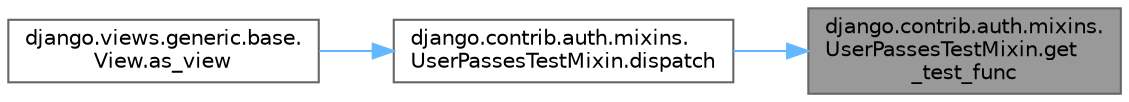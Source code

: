 digraph "django.contrib.auth.mixins.UserPassesTestMixin.get_test_func"
{
 // LATEX_PDF_SIZE
  bgcolor="transparent";
  edge [fontname=Helvetica,fontsize=10,labelfontname=Helvetica,labelfontsize=10];
  node [fontname=Helvetica,fontsize=10,shape=box,height=0.2,width=0.4];
  rankdir="RL";
  Node1 [id="Node000001",label="django.contrib.auth.mixins.\lUserPassesTestMixin.get\l_test_func",height=0.2,width=0.4,color="gray40", fillcolor="grey60", style="filled", fontcolor="black",tooltip=" "];
  Node1 -> Node2 [id="edge1_Node000001_Node000002",dir="back",color="steelblue1",style="solid",tooltip=" "];
  Node2 [id="Node000002",label="django.contrib.auth.mixins.\lUserPassesTestMixin.dispatch",height=0.2,width=0.4,color="grey40", fillcolor="white", style="filled",URL="$classdjango_1_1contrib_1_1auth_1_1mixins_1_1_user_passes_test_mixin.html#aca77044fb9fd3329d0b3d1f67fa30ec5",tooltip=" "];
  Node2 -> Node3 [id="edge2_Node000002_Node000003",dir="back",color="steelblue1",style="solid",tooltip=" "];
  Node3 [id="Node000003",label="django.views.generic.base.\lView.as_view",height=0.2,width=0.4,color="grey40", fillcolor="white", style="filled",URL="$classdjango_1_1views_1_1generic_1_1base_1_1_view.html#a84aeb44ead28d3965e5e2c15b3736bd1",tooltip=" "];
}
